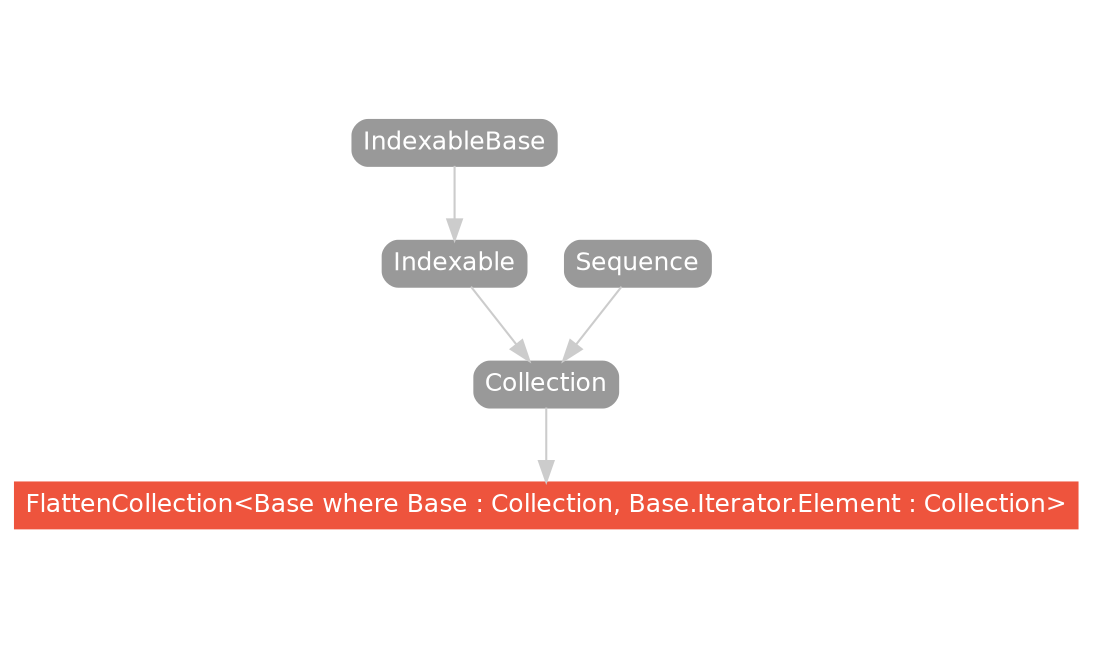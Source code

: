 strict digraph "FlattenCollection<Base where Base : Collection, Base.Iterator.Element : Collection> - Type Hierarchy - SwiftDoc.org" {
    pad="0.1,0.8"
    node [shape=box, style="filled,rounded", color="#999999", fillcolor="#999999", fontcolor=white, fontname=Helvetica, fontnames="Helvetica,sansserif", fontsize=12, margin="0.07,0.05", height="0.3"]
    edge [color="#cccccc"]
    "Collection" [URL="/protocol/Collection/hierarchy/"]
    "FlattenCollection<Base where Base : Collection, Base.Iterator.Element : Collection>" [URL="/type/FlattenCollection/", style="filled", fillcolor="#ee543d", color="#ee543d"]
    "Indexable" [URL="/protocol/Indexable/hierarchy/"]
    "IndexableBase" [URL="/protocol/IndexableBase/hierarchy/"]
    "Sequence" [URL="/protocol/Sequence/hierarchy/"]    "Collection" -> "FlattenCollection<Base where Base : Collection, Base.Iterator.Element : Collection>"
    "Indexable" -> "Collection"
    "Sequence" -> "Collection"
    "IndexableBase" -> "Indexable"
    subgraph Types {
        rank = max; "FlattenCollection<Base where Base : Collection, Base.Iterator.Element : Collection>";
    }
}